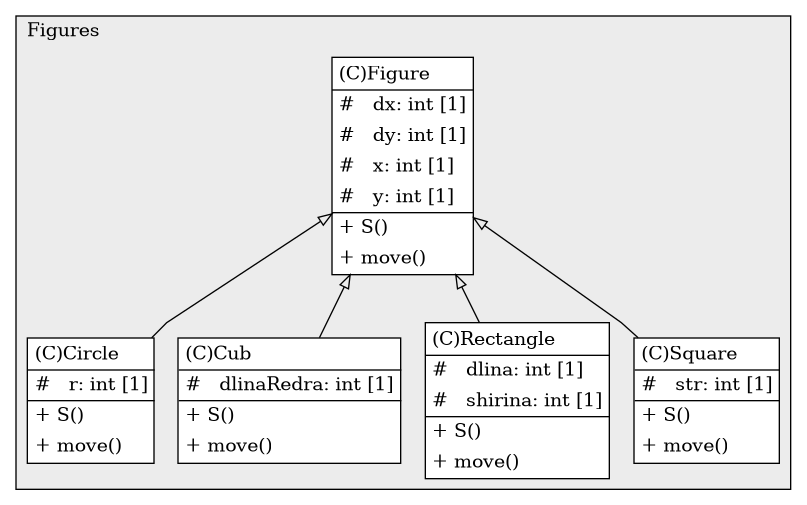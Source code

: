 @startuml

/' diagram meta data start
config=StructureConfiguration;
{
  "projectClassification": {
    "searchMode": "OpenProject", // OpenProject, AllProjects
    "includedProjects": "",
    "pathEndKeywords": "*.impl",
    "isClientPath": "",
    "isClientName": "",
    "isTestPath": "",
    "isTestName": "",
    "isMappingPath": "",
    "isMappingName": "",
    "isDataAccessPath": "",
    "isDataAccessName": "",
    "isDataStructurePath": "",
    "isDataStructureName": "",
    "isInterfaceStructuresPath": "",
    "isInterfaceStructuresName": "",
    "isEntryPointPath": "",
    "isEntryPointName": "",
    "treatFinalFieldsAsMandatory": false
  },
  "graphRestriction": {
    "classPackageExcludeFilter": "",
    "classPackageIncludeFilter": "",
    "classNameExcludeFilter": "",
    "classNameIncludeFilter": "",
    "methodNameExcludeFilter": "",
    "methodNameIncludeFilter": "",
    "removeByInheritance": "", // inheritance/annotation based filtering is done in a second step
    "removeByAnnotation": "",
    "removeByClassPackage": "", // cleanup the graph after inheritance/annotation based filtering is done
    "removeByClassName": "",
    "cutMappings": false,
    "cutEnum": true,
    "cutTests": true,
    "cutClient": true,
    "cutDataAccess": false,
    "cutInterfaceStructures": false,
    "cutDataStructures": false,
    "cutGetterAndSetter": true,
    "cutConstructors": true
  },
  "graphTraversal": {
    "forwardDepth": 6,
    "backwardDepth": 6,
    "classPackageExcludeFilter": "",
    "classPackageIncludeFilter": "",
    "classNameExcludeFilter": "",
    "classNameIncludeFilter": "",
    "methodNameExcludeFilter": "",
    "methodNameIncludeFilter": "",
    "hideMappings": false,
    "hideDataStructures": false,
    "hidePrivateMethods": true,
    "hideInterfaceCalls": true, // indirection: implementation -> interface (is hidden) -> implementation
    "onlyShowApplicationEntryPoints": false, // root node is included
    "useMethodCallsForStructureDiagram": "ForwardOnly" // ForwardOnly, BothDirections, No
  },
  "details": {
    "aggregation": "GroupByClass", // ByClass, GroupByClass, None
    "showClassGenericTypes": true,
    "showMethods": true,
    "showMethodParameterNames": true,
    "showMethodParameterTypes": true,
    "showMethodReturnType": true,
    "showPackageLevels": 2,
    "showDetailedClassStructure": true
  },
  "rootClass": "Figures.Circle",
  "extensionCallbackMethod": "" // qualified.class.name#methodName - signature: public static String method(String)
}
diagram meta data end '/



digraph g {
    rankdir="TB"
    splines=polyline
    

'nodes 
subgraph cluster_805530095 { 
   	label=Figures
	labeljust=l
	fillcolor="#ececec"
	style=filled
   
   Circle805530095[
	label=<<TABLE BORDER="1" CELLBORDER="0" CELLPADDING="4" CELLSPACING="0">
<TR><TD ALIGN="LEFT" >(C)Circle</TD></TR>
<HR/>
<TR><TD ALIGN="LEFT" >#   r: int [1]</TD></TR>
<HR/>
<TR><TD ALIGN="LEFT" >+ S()</TD></TR>
<TR><TD ALIGN="LEFT" >+ move()</TD></TR>
</TABLE>>
	style=filled
	margin=0
	shape=plaintext
	fillcolor="#FFFFFF"
];

Cub805530095[
	label=<<TABLE BORDER="1" CELLBORDER="0" CELLPADDING="4" CELLSPACING="0">
<TR><TD ALIGN="LEFT" >(C)Cub</TD></TR>
<HR/>
<TR><TD ALIGN="LEFT" >#   dlinaRedra: int [1]</TD></TR>
<HR/>
<TR><TD ALIGN="LEFT" >+ S()</TD></TR>
<TR><TD ALIGN="LEFT" >+ move()</TD></TR>
</TABLE>>
	style=filled
	margin=0
	shape=plaintext
	fillcolor="#FFFFFF"
];

Figure805530095[
	label=<<TABLE BORDER="1" CELLBORDER="0" CELLPADDING="4" CELLSPACING="0">
<TR><TD ALIGN="LEFT" >(C)Figure</TD></TR>
<HR/>
<TR><TD ALIGN="LEFT" >#   dx: int [1]</TD></TR>
<TR><TD ALIGN="LEFT" >#   dy: int [1]</TD></TR>
<TR><TD ALIGN="LEFT" >#   x: int [1]</TD></TR>
<TR><TD ALIGN="LEFT" >#   y: int [1]</TD></TR>
<HR/>
<TR><TD ALIGN="LEFT" >+ S()</TD></TR>
<TR><TD ALIGN="LEFT" >+ move()</TD></TR>
</TABLE>>
	style=filled
	margin=0
	shape=plaintext
	fillcolor="#FFFFFF"
];

Rectangle805530095[
	label=<<TABLE BORDER="1" CELLBORDER="0" CELLPADDING="4" CELLSPACING="0">
<TR><TD ALIGN="LEFT" >(C)Rectangle</TD></TR>
<HR/>
<TR><TD ALIGN="LEFT" >#   dlina: int [1]</TD></TR>
<TR><TD ALIGN="LEFT" >#   shirina: int [1]</TD></TR>
<HR/>
<TR><TD ALIGN="LEFT" >+ S()</TD></TR>
<TR><TD ALIGN="LEFT" >+ move()</TD></TR>
</TABLE>>
	style=filled
	margin=0
	shape=plaintext
	fillcolor="#FFFFFF"
];

Square805530095[
	label=<<TABLE BORDER="1" CELLBORDER="0" CELLPADDING="4" CELLSPACING="0">
<TR><TD ALIGN="LEFT" >(C)Square</TD></TR>
<HR/>
<TR><TD ALIGN="LEFT" >#   str: int [1]</TD></TR>
<HR/>
<TR><TD ALIGN="LEFT" >+ S()</TD></TR>
<TR><TD ALIGN="LEFT" >+ move()</TD></TR>
</TABLE>>
	style=filled
	margin=0
	shape=plaintext
	fillcolor="#FFFFFF"
];
} 

'edges    
Figure805530095 -> Circle805530095[arrowhead=none, arrowtail=empty, dir=both];
Figure805530095 -> Cub805530095[arrowhead=none, arrowtail=empty, dir=both];
Figure805530095 -> Rectangle805530095[arrowhead=none, arrowtail=empty, dir=both];
Figure805530095 -> Square805530095[arrowhead=none, arrowtail=empty, dir=both];
    
}
@enduml